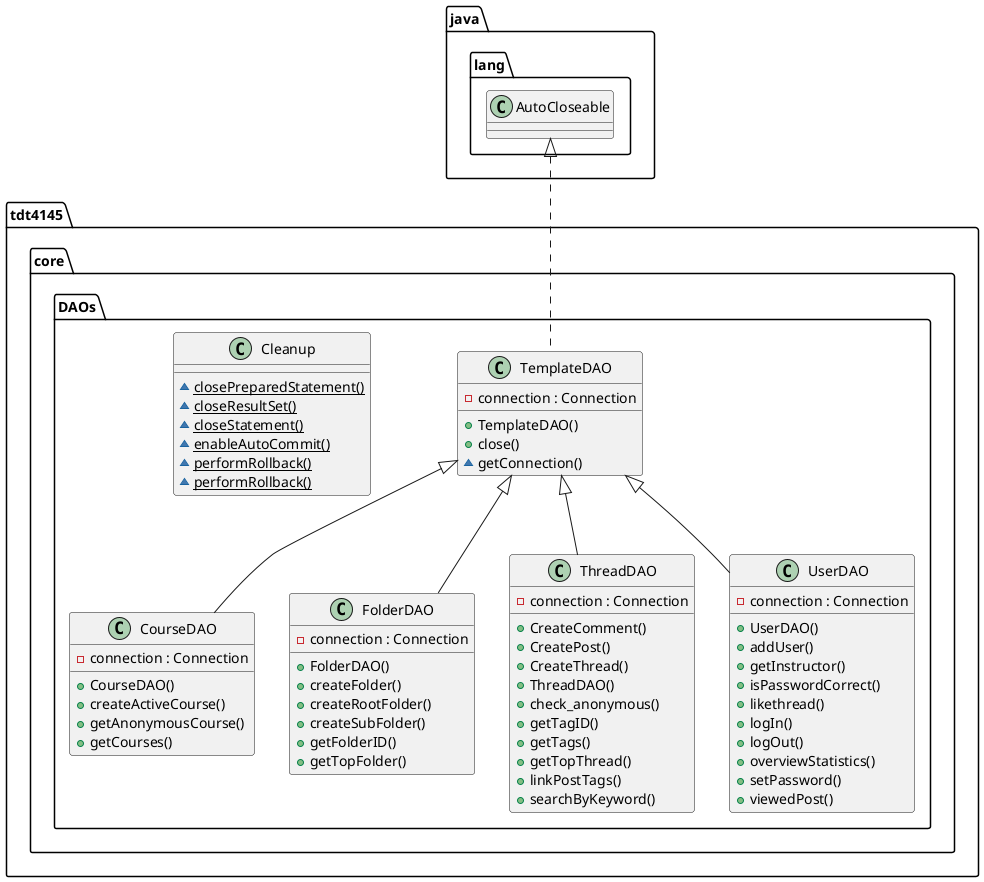 @startuml
  namespace tdt4145.core {
    namespace DAOs {
      class tdt4145.core.DAOs.Cleanup {
          {static} ~ closePreparedStatement()
          {static} ~ closeResultSet()
          {static} ~ closeStatement()
          {static} ~ enableAutoCommit()
          {static} ~ performRollback()
          {static} ~ performRollback()
      }
    }
  }
  

  namespace tdt4145.core {
    namespace DAOs {
      class tdt4145.core.DAOs.CourseDAO {
          - connection : Connection
          + CourseDAO()
          + createActiveCourse()
          + getAnonymousCourse()
          + getCourses()
      }
    }
  }
  

  namespace tdt4145.core {
    namespace DAOs {
      class tdt4145.core.DAOs.FolderDAO {
          - connection : Connection
          + FolderDAO()
          + createFolder()
          + createRootFolder()
          + createSubFolder()
          + getFolderID()
          + getTopFolder()
      }
    }
  }
  

  namespace tdt4145.core {
    namespace DAOs {
      class tdt4145.core.DAOs.TemplateDAO {
          - connection : Connection
          + TemplateDAO()
          + close()
          ~ getConnection()
      }
    }
  }
  

  namespace tdt4145.core {
    namespace DAOs {
      class tdt4145.core.DAOs.ThreadDAO {
          - connection : Connection
          + CreateComment()
          + CreatePost()
          + CreateThread()
          + ThreadDAO()
          + check_anonymous()
          + getTagID()
          + getTags()
          + getTopThread()
          + linkPostTags()
          + searchByKeyword()
      }
    }
  }
  

  namespace tdt4145.core {
    namespace DAOs {
      class tdt4145.core.DAOs.UserDAO {
          - connection : Connection
          + UserDAO()
          + addUser()
          + getInstructor()
          + isPasswordCorrect()
          + likethread()
          + logIn()
          + logOut()
          + overviewStatistics()
          + setPassword()
          + viewedPost()
      }
    }
  }
  

  tdt4145.core.DAOs.CourseDAO -up-|> tdt4145.core.DAOs.TemplateDAO
  tdt4145.core.DAOs.FolderDAO -up-|> tdt4145.core.DAOs.TemplateDAO
  tdt4145.core.DAOs.TemplateDAO .up.|> java.lang.AutoCloseable
  tdt4145.core.DAOs.ThreadDAO -up-|> tdt4145.core.DAOs.TemplateDAO
  tdt4145.core.DAOs.UserDAO -up-|> tdt4145.core.DAOs.TemplateDAO
@enduml
